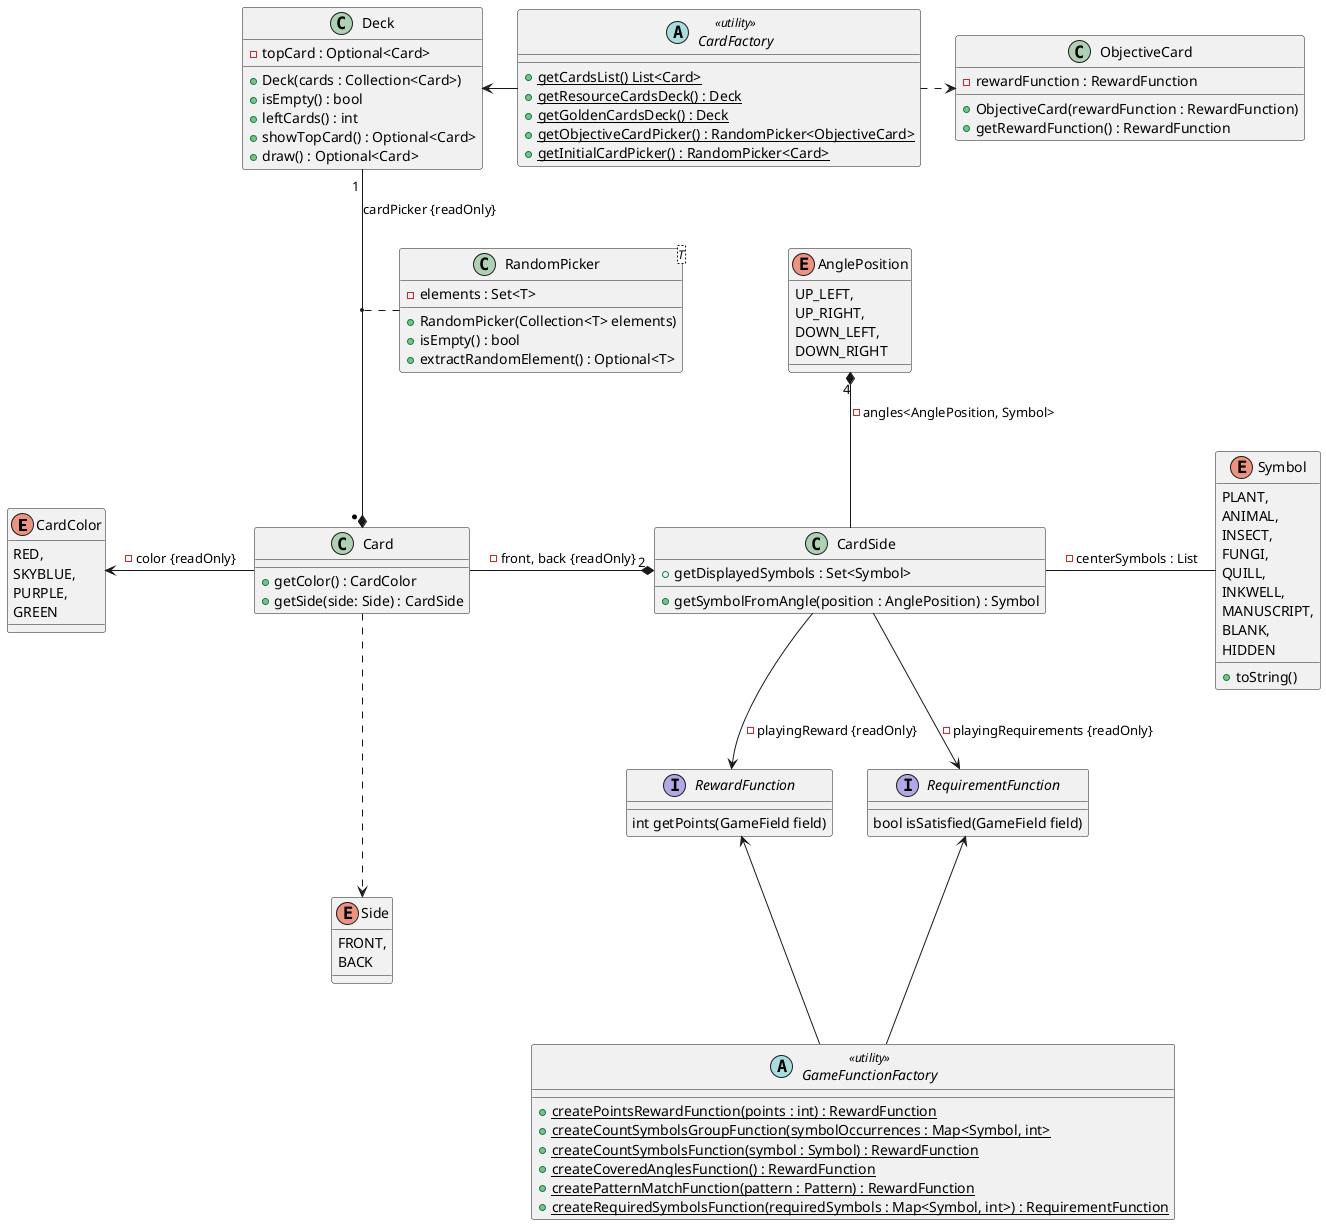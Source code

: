 @startuml
!startsub CARDS

enum CardColor {
    RED,
    SKYBLUE,
    PURPLE,
    GREEN
}

enum Symbol{
    PLANT,
    ANIMAL,
    INSECT,
    FUNGI,
    QUILL,
    INKWELL,
    MANUSCRIPT,
    BLANK,
    HIDDEN
    + toString()
}

enum AnglePosition {
    UP_LEFT,
    UP_RIGHT,
    DOWN_LEFT,
    DOWN_RIGHT
}

enum Side{
    FRONT,
    BACK
}

class Card {
    +getColor() : CardColor
    +getSide(side: Side) : CardSide
}

class CardSide {
    + getDisplayedSymbols : Set<Symbol>
    + getSymbolFromAngle(position : AnglePosition) : Symbol
}

class RandomPicker <T>{
    - elements : Set<T>
    + RandomPicker(Collection<T> elements)
    + isEmpty() : bool
    + extractRandomElement() : Optional<T>
}

class Deck{
    - topCard : Optional<Card>
    + Deck(cards : Collection<Card>)
    + isEmpty() : bool
    + leftCards() : int
    + showTopCard() : Optional<Card>
    + draw() : Optional<Card>
}


class ObjectiveCard {
    - rewardFunction : RewardFunction
    +ObjectiveCard(rewardFunction : RewardFunction)
    +getRewardFunction() : RewardFunction
}

abstract class CardFactory <<utility>>{
    + getCardsList() List<Card> {static}
    + getResourceCardsDeck() : Deck {static}
    + getGoldenCardsDeck() : Deck {static}
    + getObjectiveCardPicker() : RandomPicker<ObjectiveCard> {static}
    + getInitialCardPicker() : RandomPicker<Card> {static}
}

Deck "1 " --* "* " Card : - cardPicker {readOnly}
(Deck, Card) .. RandomPicker

CardFactory -l-> Deck
CardFactory -r..> ObjectiveCard


Card  -r-* "2" CardSide : - front, back {readOnly}
Card  -l-> CardColor : - color {readOnly}
Card  -d..> Side

CardSide --> RequirementFunction : - playingRequirements {readOnly}
CardSide --> RewardFunction : - playingReward {readOnly}
CardSide -r- Symbol : -centerSymbols : List
CardSide -u-* "4" AnglePosition : - angles<AnglePosition, Symbol>
!endsub
!startsub FUNCTIONS
'Consider making Map<Symbol, int> an object with Stream interface
abstract class GameFunctionFactory <<utility>> {
    + createPointsRewardFunction(points : int) : RewardFunction {static}
    + createCountSymbolsGroupFunction(symbolOccurrences : Map<Symbol, int> {static}
    + createCountSymbolsFunction(symbol : Symbol) : RewardFunction {static}
    + createCoveredAnglesFunction() : RewardFunction {static}
    + createPatternMatchFunction(pattern : Pattern) : RewardFunction {static}
    + createRequiredSymbolsFunction(requiredSymbols : Map<Symbol, int>) : RequirementFunction {static}
}

interface RewardFunction {
    int getPoints(GameField field)
}

interface RequirementFunction {
    bool isSatisfied(GameField field)
}

GameFunctionFactory -u--> RewardFunction
GameFunctionFactory -u--> RequirementFunction
!endsub
@enduml
